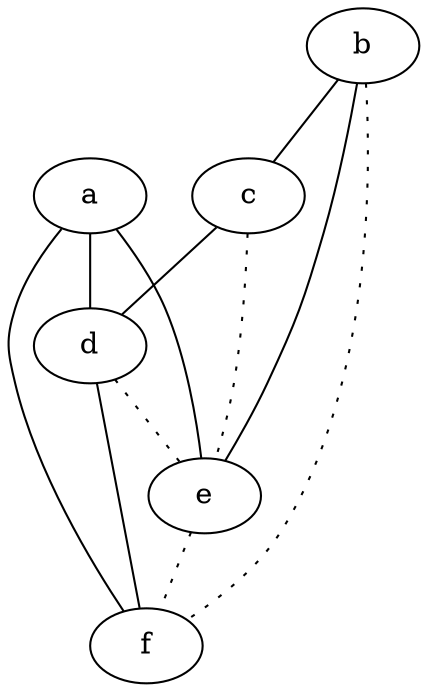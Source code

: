 graph {
a -- d;
a -- e;
a -- f;
b -- c;
b -- e;
b -- f [style=dotted];
c -- d;
c -- e [style=dotted];
d -- e [style=dotted];
d -- f;
e -- f [style=dotted];
}
